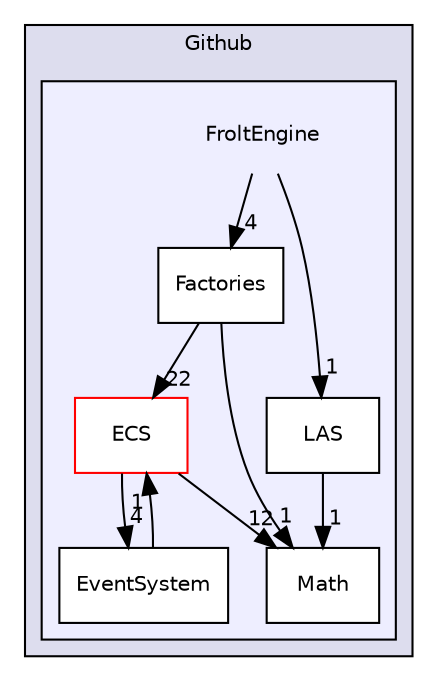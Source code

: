 digraph "C:/Users/Alexa/Documents/Github/FroltEngine" {
  compound=true
  node [ fontsize="10", fontname="Helvetica"];
  edge [ labelfontsize="10", labelfontname="Helvetica"];
  subgraph clusterdir_e4b7d33faea19d1bca0eab530491949b {
    graph [ bgcolor="#ddddee", pencolor="black", label="Github" fontname="Helvetica", fontsize="10", URL="dir_e4b7d33faea19d1bca0eab530491949b.html"]
  subgraph clusterdir_baacf327caffa611df7b41249c9ce391 {
    graph [ bgcolor="#eeeeff", pencolor="black", label="" URL="dir_baacf327caffa611df7b41249c9ce391.html"];
    dir_baacf327caffa611df7b41249c9ce391 [shape=plaintext label="FroltEngine"];
    dir_c9cf17564b2c1495e1833ff68ae38634 [shape=box label="ECS" color="red" fillcolor="white" style="filled" URL="dir_c9cf17564b2c1495e1833ff68ae38634.html"];
    dir_d9ed0825c4db5ee501736167be77bd02 [shape=box label="EventSystem" color="black" fillcolor="white" style="filled" URL="dir_d9ed0825c4db5ee501736167be77bd02.html"];
    dir_c2d7a08efe6d95f062322e0fb0804ebb [shape=box label="Factories" color="black" fillcolor="white" style="filled" URL="dir_c2d7a08efe6d95f062322e0fb0804ebb.html"];
    dir_f0df5448aeb88ef28dd569b6a2c9b80b [shape=box label="LAS" color="black" fillcolor="white" style="filled" URL="dir_f0df5448aeb88ef28dd569b6a2c9b80b.html"];
    dir_3be1c43419ecf49a9c57805a1f0f4add [shape=box label="Math" color="black" fillcolor="white" style="filled" URL="dir_3be1c43419ecf49a9c57805a1f0f4add.html"];
  }
  }
  dir_d9ed0825c4db5ee501736167be77bd02->dir_c9cf17564b2c1495e1833ff68ae38634 [headlabel="1", labeldistance=1.5 headhref="dir_000011_000006.html"];
  dir_c2d7a08efe6d95f062322e0fb0804ebb->dir_3be1c43419ecf49a9c57805a1f0f4add [headlabel="1", labeldistance=1.5 headhref="dir_000012_000014.html"];
  dir_c2d7a08efe6d95f062322e0fb0804ebb->dir_c9cf17564b2c1495e1833ff68ae38634 [headlabel="22", labeldistance=1.5 headhref="dir_000012_000006.html"];
  dir_baacf327caffa611df7b41249c9ce391->dir_c2d7a08efe6d95f062322e0fb0804ebb [headlabel="4", labeldistance=1.5 headhref="dir_000005_000012.html"];
  dir_baacf327caffa611df7b41249c9ce391->dir_f0df5448aeb88ef28dd569b6a2c9b80b [headlabel="1", labeldistance=1.5 headhref="dir_000005_000013.html"];
  dir_f0df5448aeb88ef28dd569b6a2c9b80b->dir_3be1c43419ecf49a9c57805a1f0f4add [headlabel="1", labeldistance=1.5 headhref="dir_000013_000014.html"];
  dir_c9cf17564b2c1495e1833ff68ae38634->dir_d9ed0825c4db5ee501736167be77bd02 [headlabel="4", labeldistance=1.5 headhref="dir_000006_000011.html"];
  dir_c9cf17564b2c1495e1833ff68ae38634->dir_3be1c43419ecf49a9c57805a1f0f4add [headlabel="12", labeldistance=1.5 headhref="dir_000006_000014.html"];
}
